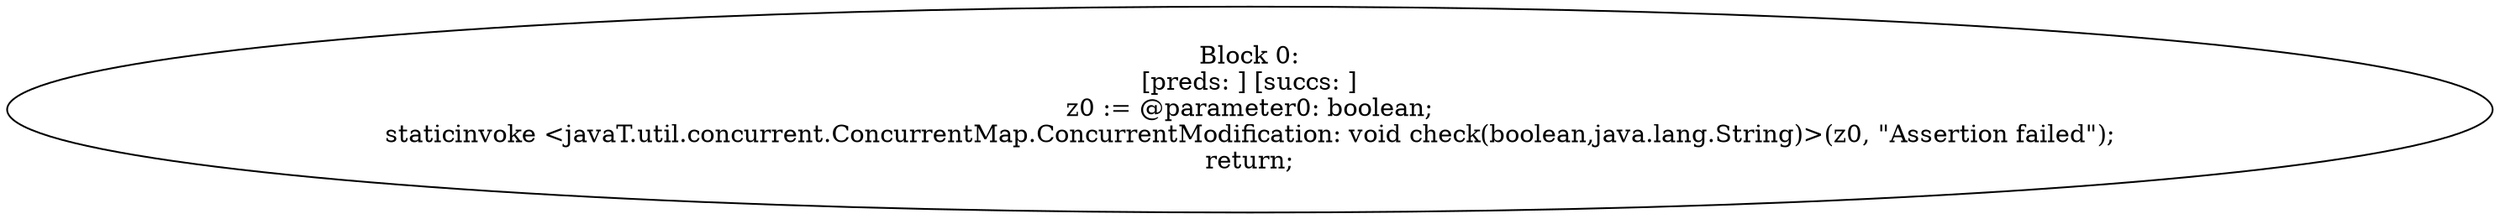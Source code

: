 digraph "unitGraph" {
    "Block 0:
[preds: ] [succs: ]
z0 := @parameter0: boolean;
staticinvoke <javaT.util.concurrent.ConcurrentMap.ConcurrentModification: void check(boolean,java.lang.String)>(z0, \"Assertion failed\");
return;
"
}
